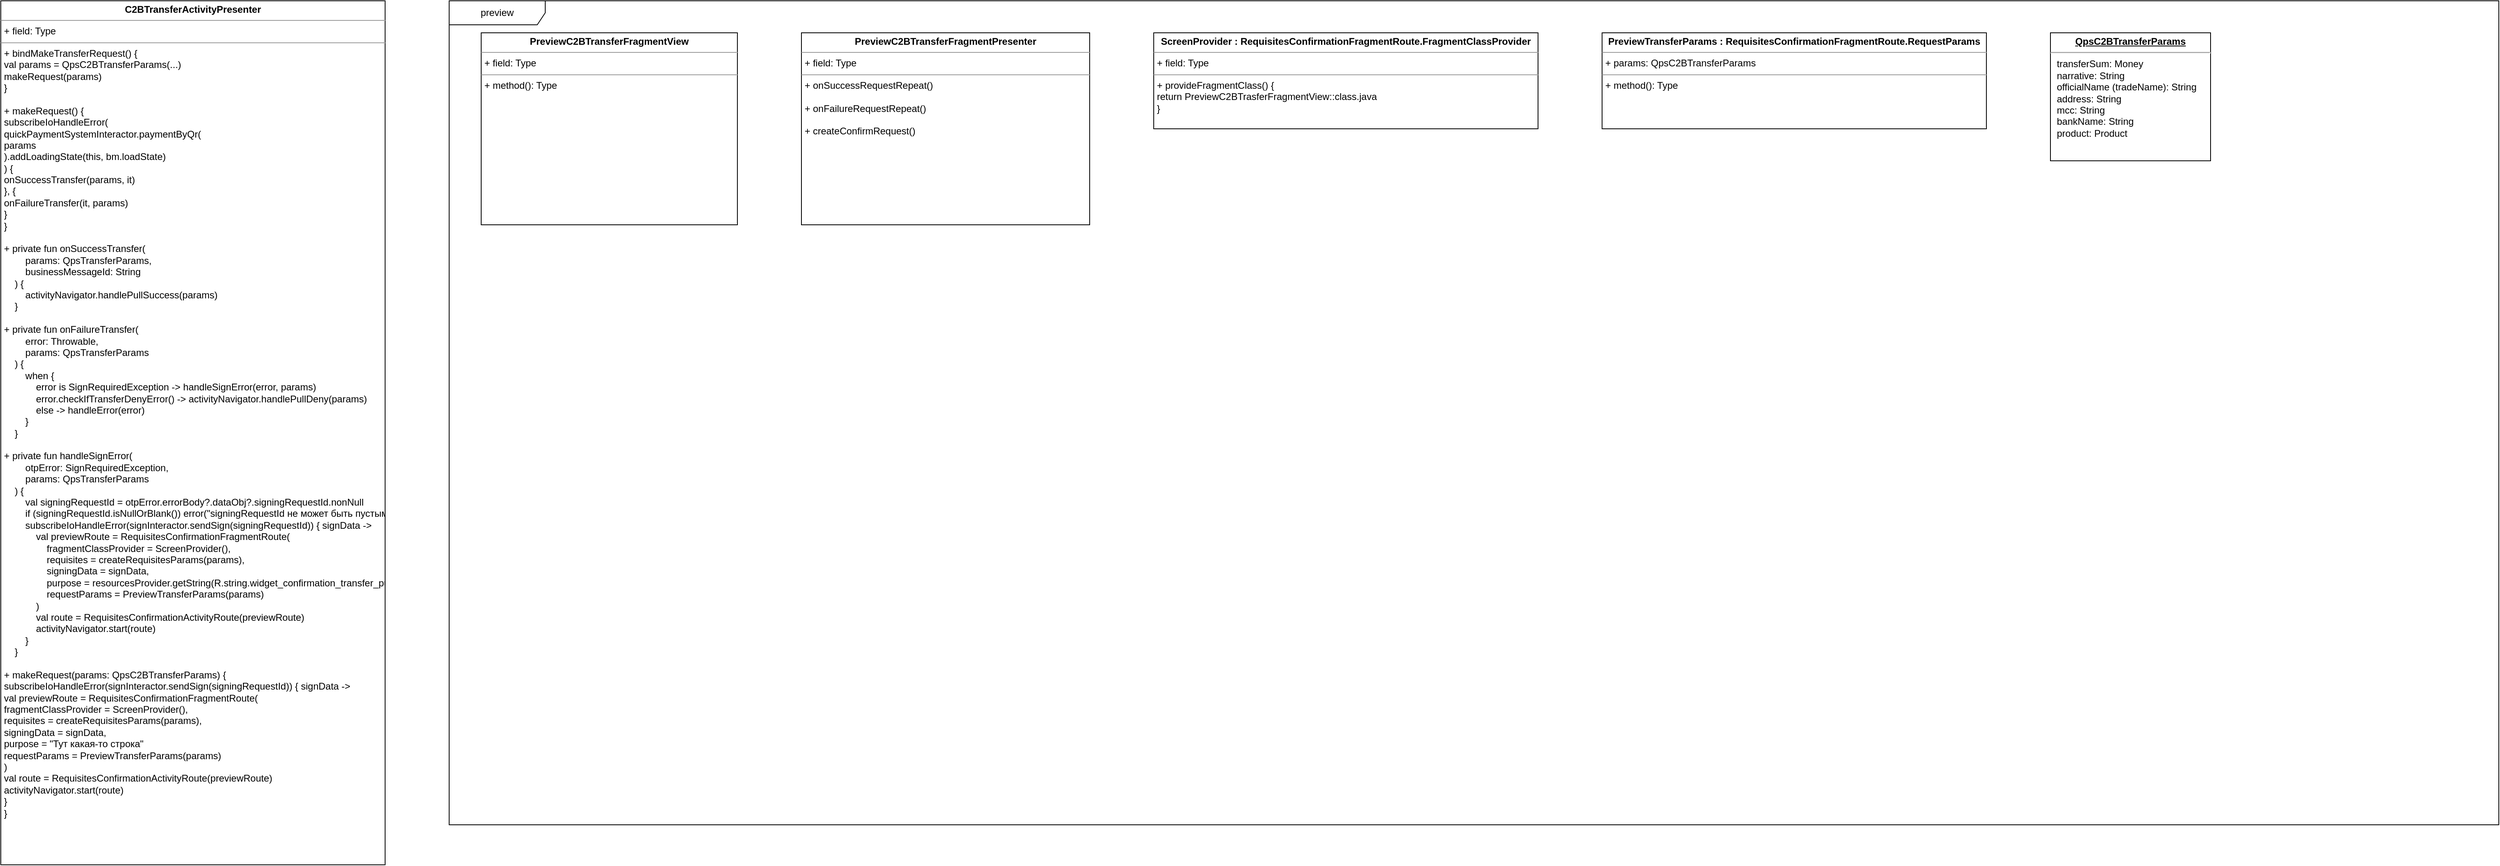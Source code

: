 <mxfile version="16.0.0" type="github">
  <diagram id="-ZJCyFaX50Rn6FW-T_H7" name="Page-1">
    <mxGraphModel dx="2272" dy="772" grid="1" gridSize="10" guides="1" tooltips="1" connect="1" arrows="1" fold="1" page="1" pageScale="1" pageWidth="850" pageHeight="1100" math="0" shadow="0">
      <root>
        <mxCell id="0" />
        <mxCell id="1" parent="0" />
        <mxCell id="n2_FTlTPaUtZ0n5Y-Lv9-1" value="&lt;p style=&quot;margin: 0px ; margin-top: 4px ; text-align: center&quot;&gt;&lt;b&gt;C2BTransferActivityPresenter&lt;/b&gt;&lt;/p&gt;&lt;hr size=&quot;1&quot;&gt;&lt;p style=&quot;margin: 0px ; margin-left: 4px&quot;&gt;+ field: Type&lt;/p&gt;&lt;hr size=&quot;1&quot;&gt;&lt;p style=&quot;margin: 0px ; margin-left: 4px&quot;&gt;+ bindMakeTransferRequest() {&lt;/p&gt;&lt;p style=&quot;margin: 0px ; margin-left: 4px&quot;&gt;val params = QpsC2BTransferParams(...)&lt;/p&gt;&lt;p style=&quot;margin: 0px ; margin-left: 4px&quot;&gt;makeRequest(params)&lt;br&gt;&lt;/p&gt;&lt;p style=&quot;margin: 0px ; margin-left: 4px&quot;&gt;}&lt;/p&gt;&lt;p style=&quot;margin: 0px ; margin-left: 4px&quot;&gt;&lt;br&gt;&lt;/p&gt;&lt;p style=&quot;margin: 0px ; margin-left: 4px&quot;&gt;+ makeRequest() {&lt;/p&gt;&lt;p style=&quot;margin: 0px ; margin-left: 4px&quot;&gt;subscribeIoHandleError(&lt;br&gt;&lt;/p&gt;&lt;p style=&quot;margin: 0px ; margin-left: 4px&quot;&gt;quickPaymentSystemInteractor.paymentByQr(&lt;/p&gt;&lt;p style=&quot;margin: 0px ; margin-left: 4px&quot;&gt;params&lt;br&gt;&lt;/p&gt;&lt;p style=&quot;margin: 0px ; margin-left: 4px&quot;&gt;).addLoadingState(this, bm.loadState)&lt;/p&gt;&lt;p style=&quot;margin: 0px ; margin-left: 4px&quot;&gt;) {&lt;/p&gt;&lt;p style=&quot;margin: 0px ; margin-left: 4px&quot;&gt;onSuccessTransfer(params, it)&lt;br&gt;&lt;/p&gt;&lt;p style=&quot;margin: 0px ; margin-left: 4px&quot;&gt;}, {&lt;/p&gt;&lt;p style=&quot;margin: 0px ; margin-left: 4px&quot;&gt;onFailureTransfer(it, params)&lt;br&gt;&lt;/p&gt;&lt;p style=&quot;margin: 0px ; margin-left: 4px&quot;&gt;}&lt;br&gt;&lt;/p&gt;&lt;p style=&quot;margin: 0px ; margin-left: 4px&quot;&gt;}&lt;/p&gt;&lt;p style=&quot;margin: 0px ; margin-left: 4px&quot;&gt;&lt;br&gt;&lt;/p&gt;&lt;p style=&quot;margin: 0px ; margin-left: 4px&quot;&gt;+ private fun onSuccessTransfer(&lt;br&gt;&amp;nbsp;&amp;nbsp;&amp;nbsp;&amp;nbsp;&amp;nbsp;&amp;nbsp;&amp;nbsp; params: QpsTransferParams,&lt;br&gt;&amp;nbsp;&amp;nbsp;&amp;nbsp;&amp;nbsp;&amp;nbsp;&amp;nbsp;&amp;nbsp; businessMessageId: String&lt;br&gt;&amp;nbsp;&amp;nbsp;&amp;nbsp; ) {&lt;br&gt;&amp;nbsp;&amp;nbsp;&amp;nbsp;&amp;nbsp;&amp;nbsp;&amp;nbsp;&amp;nbsp; activityNavigator.handlePullSuccess(params)&lt;br&gt;&amp;nbsp;&amp;nbsp;&amp;nbsp; }&lt;/p&gt;&lt;p style=&quot;margin: 0px ; margin-left: 4px&quot;&gt;&lt;br&gt;&lt;/p&gt;&lt;p style=&quot;margin: 0px ; margin-left: 4px&quot;&gt;+ private fun onFailureTransfer(&lt;br&gt;&amp;nbsp;&amp;nbsp;&amp;nbsp;&amp;nbsp;&amp;nbsp;&amp;nbsp;&amp;nbsp; error: Throwable,&lt;br&gt;&amp;nbsp;&amp;nbsp;&amp;nbsp;&amp;nbsp;&amp;nbsp;&amp;nbsp;&amp;nbsp; params: QpsTransferParams&lt;br&gt;&amp;nbsp;&amp;nbsp;&amp;nbsp; ) {&lt;br&gt;&amp;nbsp;&amp;nbsp;&amp;nbsp;&amp;nbsp;&amp;nbsp;&amp;nbsp;&amp;nbsp; when {&lt;br&gt;&amp;nbsp;&amp;nbsp;&amp;nbsp;&amp;nbsp;&amp;nbsp;&amp;nbsp;&amp;nbsp;&amp;nbsp;&amp;nbsp;&amp;nbsp;&amp;nbsp; error is SignRequiredException -&amp;gt; handleSignError(error, params)&lt;br&gt;&amp;nbsp;&amp;nbsp;&amp;nbsp;&amp;nbsp;&amp;nbsp;&amp;nbsp;&amp;nbsp;&amp;nbsp;&amp;nbsp;&amp;nbsp;&amp;nbsp; error.checkIfTransferDenyError() -&amp;gt; activityNavigator.handlePullDeny(params)&lt;br&gt;&amp;nbsp;&amp;nbsp;&amp;nbsp;&amp;nbsp;&amp;nbsp;&amp;nbsp;&amp;nbsp;&amp;nbsp;&amp;nbsp;&amp;nbsp;&amp;nbsp; else -&amp;gt; handleError(error)&lt;br&gt;&amp;nbsp;&amp;nbsp;&amp;nbsp;&amp;nbsp;&amp;nbsp;&amp;nbsp;&amp;nbsp; }&lt;br&gt;&amp;nbsp;&amp;nbsp;&amp;nbsp; }&lt;/p&gt;&lt;p style=&quot;margin: 0px ; margin-left: 4px&quot;&gt;&lt;br&gt;&lt;/p&gt;&lt;p style=&quot;margin: 0px ; margin-left: 4px&quot;&gt;+ private fun handleSignError(&lt;br&gt;&amp;nbsp;&amp;nbsp;&amp;nbsp;&amp;nbsp;&amp;nbsp;&amp;nbsp;&amp;nbsp; otpError: SignRequiredException,&lt;br&gt;&amp;nbsp;&amp;nbsp;&amp;nbsp;&amp;nbsp;&amp;nbsp;&amp;nbsp;&amp;nbsp; params: QpsTransferParams&lt;br&gt;&amp;nbsp;&amp;nbsp;&amp;nbsp; ) {&lt;br&gt;&amp;nbsp;&amp;nbsp;&amp;nbsp;&amp;nbsp;&amp;nbsp;&amp;nbsp;&amp;nbsp; val signingRequestId = otpError.errorBody?.dataObj?.signingRequestId.nonNull&lt;br&gt;&amp;nbsp;&amp;nbsp;&amp;nbsp;&amp;nbsp;&amp;nbsp;&amp;nbsp;&amp;nbsp; if (signingRequestId.isNullOrBlank()) error(&quot;signingRequestId не может быть пустым&quot;)&lt;br&gt;&amp;nbsp;&amp;nbsp;&amp;nbsp;&amp;nbsp;&amp;nbsp;&amp;nbsp;&amp;nbsp; subscribeIoHandleError(signInteractor.sendSign(signingRequestId)) { signData -&amp;gt;&lt;br&gt;&amp;nbsp;&amp;nbsp;&amp;nbsp;&amp;nbsp;&amp;nbsp;&amp;nbsp;&amp;nbsp;&amp;nbsp;&amp;nbsp;&amp;nbsp;&amp;nbsp; val previewRoute = RequisitesConfirmationFragmentRoute(&lt;br&gt;&amp;nbsp;&amp;nbsp;&amp;nbsp;&amp;nbsp;&amp;nbsp;&amp;nbsp;&amp;nbsp;&amp;nbsp;&amp;nbsp;&amp;nbsp;&amp;nbsp;&amp;nbsp;&amp;nbsp;&amp;nbsp;&amp;nbsp; fragmentClassProvider = ScreenProvider(),&lt;br&gt;&amp;nbsp;&amp;nbsp;&amp;nbsp;&amp;nbsp;&amp;nbsp;&amp;nbsp;&amp;nbsp;&amp;nbsp;&amp;nbsp;&amp;nbsp;&amp;nbsp;&amp;nbsp;&amp;nbsp;&amp;nbsp;&amp;nbsp; requisites = createRequisitesParams(params),&lt;br&gt;&amp;nbsp;&amp;nbsp;&amp;nbsp;&amp;nbsp;&amp;nbsp;&amp;nbsp;&amp;nbsp;&amp;nbsp;&amp;nbsp;&amp;nbsp;&amp;nbsp;&amp;nbsp;&amp;nbsp;&amp;nbsp;&amp;nbsp; signingData = signData,&lt;br&gt;&amp;nbsp;&amp;nbsp;&amp;nbsp;&amp;nbsp;&amp;nbsp;&amp;nbsp;&amp;nbsp;&amp;nbsp;&amp;nbsp;&amp;nbsp;&amp;nbsp;&amp;nbsp;&amp;nbsp;&amp;nbsp;&amp;nbsp; purpose = resourcesProvider.getString(R.string.widget_confirmation_transfer_purpose_txt),&lt;br&gt;&amp;nbsp;&amp;nbsp;&amp;nbsp;&amp;nbsp;&amp;nbsp;&amp;nbsp;&amp;nbsp;&amp;nbsp;&amp;nbsp;&amp;nbsp;&amp;nbsp;&amp;nbsp;&amp;nbsp;&amp;nbsp;&amp;nbsp; requestParams = PreviewTransferParams(params)&lt;br&gt;&amp;nbsp;&amp;nbsp;&amp;nbsp;&amp;nbsp;&amp;nbsp;&amp;nbsp;&amp;nbsp;&amp;nbsp;&amp;nbsp;&amp;nbsp;&amp;nbsp; )&lt;br&gt;&amp;nbsp;&amp;nbsp;&amp;nbsp;&amp;nbsp;&amp;nbsp;&amp;nbsp;&amp;nbsp;&amp;nbsp;&amp;nbsp;&amp;nbsp;&amp;nbsp; val route = RequisitesConfirmationActivityRoute(previewRoute)&lt;br&gt;&amp;nbsp;&amp;nbsp;&amp;nbsp;&amp;nbsp;&amp;nbsp;&amp;nbsp;&amp;nbsp;&amp;nbsp;&amp;nbsp;&amp;nbsp;&amp;nbsp; activityNavigator.start(route)&lt;br&gt;&amp;nbsp;&amp;nbsp;&amp;nbsp;&amp;nbsp;&amp;nbsp;&amp;nbsp;&amp;nbsp; }&lt;br&gt;&amp;nbsp;&amp;nbsp;&amp;nbsp; }&lt;br&gt;&lt;/p&gt;&lt;p style=&quot;margin: 0px ; margin-left: 4px&quot;&gt;&lt;br&gt;&lt;/p&gt;&lt;p style=&quot;margin: 0px ; margin-left: 4px&quot;&gt;+ makeRequest(params: QpsC2BTransferParams) {&lt;/p&gt;&lt;p style=&quot;margin: 0px ; margin-left: 4px&quot;&gt;subscribeIoHandleError(signInteractor.sendSign(signingRequestId)) { signData -&amp;gt;&lt;/p&gt;&lt;p style=&quot;margin: 0px ; margin-left: 4px&quot;&gt;val previewRoute = RequisitesConfirmationFragmentRoute(&lt;/p&gt;&lt;p style=&quot;margin: 0px ; margin-left: 4px&quot;&gt;fragmentClassProvider = ScreenProvider(),&lt;/p&gt;&lt;p style=&quot;margin: 0px ; margin-left: 4px&quot;&gt;requisites = createRequisitesParams(params),&lt;/p&gt;&lt;p style=&quot;margin: 0px ; margin-left: 4px&quot;&gt;signingData = signData,&lt;/p&gt;&lt;p style=&quot;margin: 0px ; margin-left: 4px&quot;&gt;purpose = &quot;Тут какая-то строка&quot;&lt;br&gt;&lt;/p&gt;&lt;p style=&quot;margin: 0px ; margin-left: 4px&quot;&gt;requestParams = PreviewTransferParams(params)&lt;br&gt;&lt;/p&gt;&lt;p style=&quot;margin: 0px ; margin-left: 4px&quot;&gt;)&lt;/p&gt;&lt;p style=&quot;margin: 0px ; margin-left: 4px&quot;&gt;val route = RequisitesConfirmationActivityRoute(previewRoute)&lt;br&gt;activityNavigator.start(route)&lt;br&gt;&lt;/p&gt;&lt;p style=&quot;margin: 0px ; margin-left: 4px&quot;&gt;}&lt;br&gt;&lt;/p&gt;&lt;p style=&quot;margin: 0px ; margin-left: 4px&quot;&gt;}&lt;br&gt;&lt;/p&gt;" style="verticalAlign=top;align=left;overflow=fill;fontSize=12;fontFamily=Helvetica;html=1;" parent="1" vertex="1">
          <mxGeometry x="-80" y="80" width="480" height="1080" as="geometry" />
        </mxCell>
        <mxCell id="tVQKjD5gCdS9pBwcH8Xz-2" value="preview" style="shape=umlFrame;whiteSpace=wrap;html=1;width=120;height=30;" parent="1" vertex="1">
          <mxGeometry x="480" y="80" width="2560" height="1030" as="geometry" />
        </mxCell>
        <mxCell id="tVQKjD5gCdS9pBwcH8Xz-3" value="&lt;p style=&quot;margin: 0px ; margin-top: 4px ; text-align: center&quot;&gt;&lt;b&gt;PreviewC2BTransferFragmentView&lt;/b&gt;&lt;/p&gt;&lt;hr size=&quot;1&quot;&gt;&lt;p style=&quot;margin: 0px ; margin-left: 4px&quot;&gt;+ field: Type&lt;/p&gt;&lt;hr size=&quot;1&quot;&gt;&lt;p style=&quot;margin: 0px ; margin-left: 4px&quot;&gt;+ method(): Type&lt;/p&gt;" style="verticalAlign=top;align=left;overflow=fill;fontSize=12;fontFamily=Helvetica;html=1;" parent="1" vertex="1">
          <mxGeometry x="520" y="120" width="320" height="240" as="geometry" />
        </mxCell>
        <mxCell id="tVQKjD5gCdS9pBwcH8Xz-4" value="&lt;p style=&quot;margin: 0px ; margin-top: 4px ; text-align: center&quot;&gt;&lt;b&gt;PreviewC2BTransferFragmentPresenter&lt;/b&gt;&lt;/p&gt;&lt;hr size=&quot;1&quot;&gt;&lt;p style=&quot;margin: 0px ; margin-left: 4px&quot;&gt;+ field: Type&lt;/p&gt;&lt;hr size=&quot;1&quot;&gt;&lt;p style=&quot;margin: 0px ; margin-left: 4px&quot;&gt;+ onSuccessRequestRepeat()&lt;/p&gt;&lt;p style=&quot;margin: 0px ; margin-left: 4px&quot;&gt;&lt;br&gt;&lt;/p&gt;&lt;p style=&quot;margin: 0px ; margin-left: 4px&quot;&gt;+ onFailureRequestRepeat()&lt;/p&gt;&lt;p style=&quot;margin: 0px ; margin-left: 4px&quot;&gt;&lt;br&gt;&lt;/p&gt;&lt;p style=&quot;margin: 0px ; margin-left: 4px&quot;&gt;+ createConfirmRequest()&lt;br&gt;&lt;/p&gt;" style="verticalAlign=top;align=left;overflow=fill;fontSize=12;fontFamily=Helvetica;html=1;" parent="1" vertex="1">
          <mxGeometry x="920" y="120" width="360" height="240" as="geometry" />
        </mxCell>
        <mxCell id="tVQKjD5gCdS9pBwcH8Xz-5" value="&lt;p style=&quot;margin: 0px ; margin-top: 4px ; text-align: center&quot;&gt;&lt;b&gt;ScreenProvider : RequisitesConfirmationFragmentRoute.FragmentClassProvider&lt;br&gt;&lt;/b&gt;&lt;/p&gt;&lt;hr size=&quot;1&quot;&gt;&lt;p style=&quot;margin: 0px ; margin-left: 4px&quot;&gt;+ field: Type&lt;/p&gt;&lt;hr size=&quot;1&quot;&gt;&lt;p style=&quot;margin: 0px ; margin-left: 4px&quot;&gt;+ provideFragmentClass() {&lt;/p&gt;&lt;p style=&quot;margin: 0px ; margin-left: 4px&quot;&gt;return PreviewC2BTrasferFragmentView::class.java&lt;br&gt;&lt;/p&gt;&lt;p style=&quot;margin: 0px ; margin-left: 4px&quot;&gt;}&lt;br&gt;&lt;/p&gt;" style="verticalAlign=top;align=left;overflow=fill;fontSize=12;fontFamily=Helvetica;html=1;" parent="1" vertex="1">
          <mxGeometry x="1360" y="120" width="480" height="120" as="geometry" />
        </mxCell>
        <mxCell id="tVQKjD5gCdS9pBwcH8Xz-6" value="&lt;p style=&quot;margin: 0px ; margin-top: 4px ; text-align: center&quot;&gt;&lt;b&gt;PreviewTransferParams : RequisitesConfirmationFragmentRoute.RequestParams&lt;br&gt;&lt;/b&gt;&lt;/p&gt;&lt;hr size=&quot;1&quot;&gt;&lt;p style=&quot;margin: 0px ; margin-left: 4px&quot;&gt;+ params: QpsC2BTransferParams&lt;br&gt;&lt;/p&gt;&lt;hr size=&quot;1&quot;&gt;&lt;p style=&quot;margin: 0px ; margin-left: 4px&quot;&gt;+ method(): Type&lt;/p&gt;" style="verticalAlign=top;align=left;overflow=fill;fontSize=12;fontFamily=Helvetica;html=1;" parent="1" vertex="1">
          <mxGeometry x="1920" y="120" width="480" height="120" as="geometry" />
        </mxCell>
        <mxCell id="tVQKjD5gCdS9pBwcH8Xz-8" value="&lt;p style=&quot;margin: 0px ; margin-top: 4px ; text-align: center ; text-decoration: underline&quot;&gt;&lt;b&gt;QpsC2BTransferParams&lt;/b&gt;&lt;/p&gt;&lt;hr&gt;&lt;p style=&quot;margin: 0px ; margin-left: 8px&quot;&gt;transferSum: Money&lt;/p&gt;&lt;p style=&quot;margin: 0px ; margin-left: 8px&quot;&gt;narrative: String&lt;/p&gt;&lt;p style=&quot;margin: 0px ; margin-left: 8px&quot;&gt;officialName (tradeName): String&lt;/p&gt;&lt;p style=&quot;margin: 0px ; margin-left: 8px&quot;&gt;address: String&lt;/p&gt;&lt;p style=&quot;margin: 0px ; margin-left: 8px&quot;&gt;mcc: String&lt;/p&gt;&lt;p style=&quot;margin: 0px ; margin-left: 8px&quot;&gt;bankName: String&lt;br&gt;&lt;/p&gt;&lt;p style=&quot;margin: 0px ; margin-left: 8px&quot;&gt;product: Product&lt;/p&gt;" style="verticalAlign=top;align=left;overflow=fill;fontSize=12;fontFamily=Helvetica;html=1;" parent="1" vertex="1">
          <mxGeometry x="2480" y="120" width="200" height="160" as="geometry" />
        </mxCell>
      </root>
    </mxGraphModel>
  </diagram>
</mxfile>
